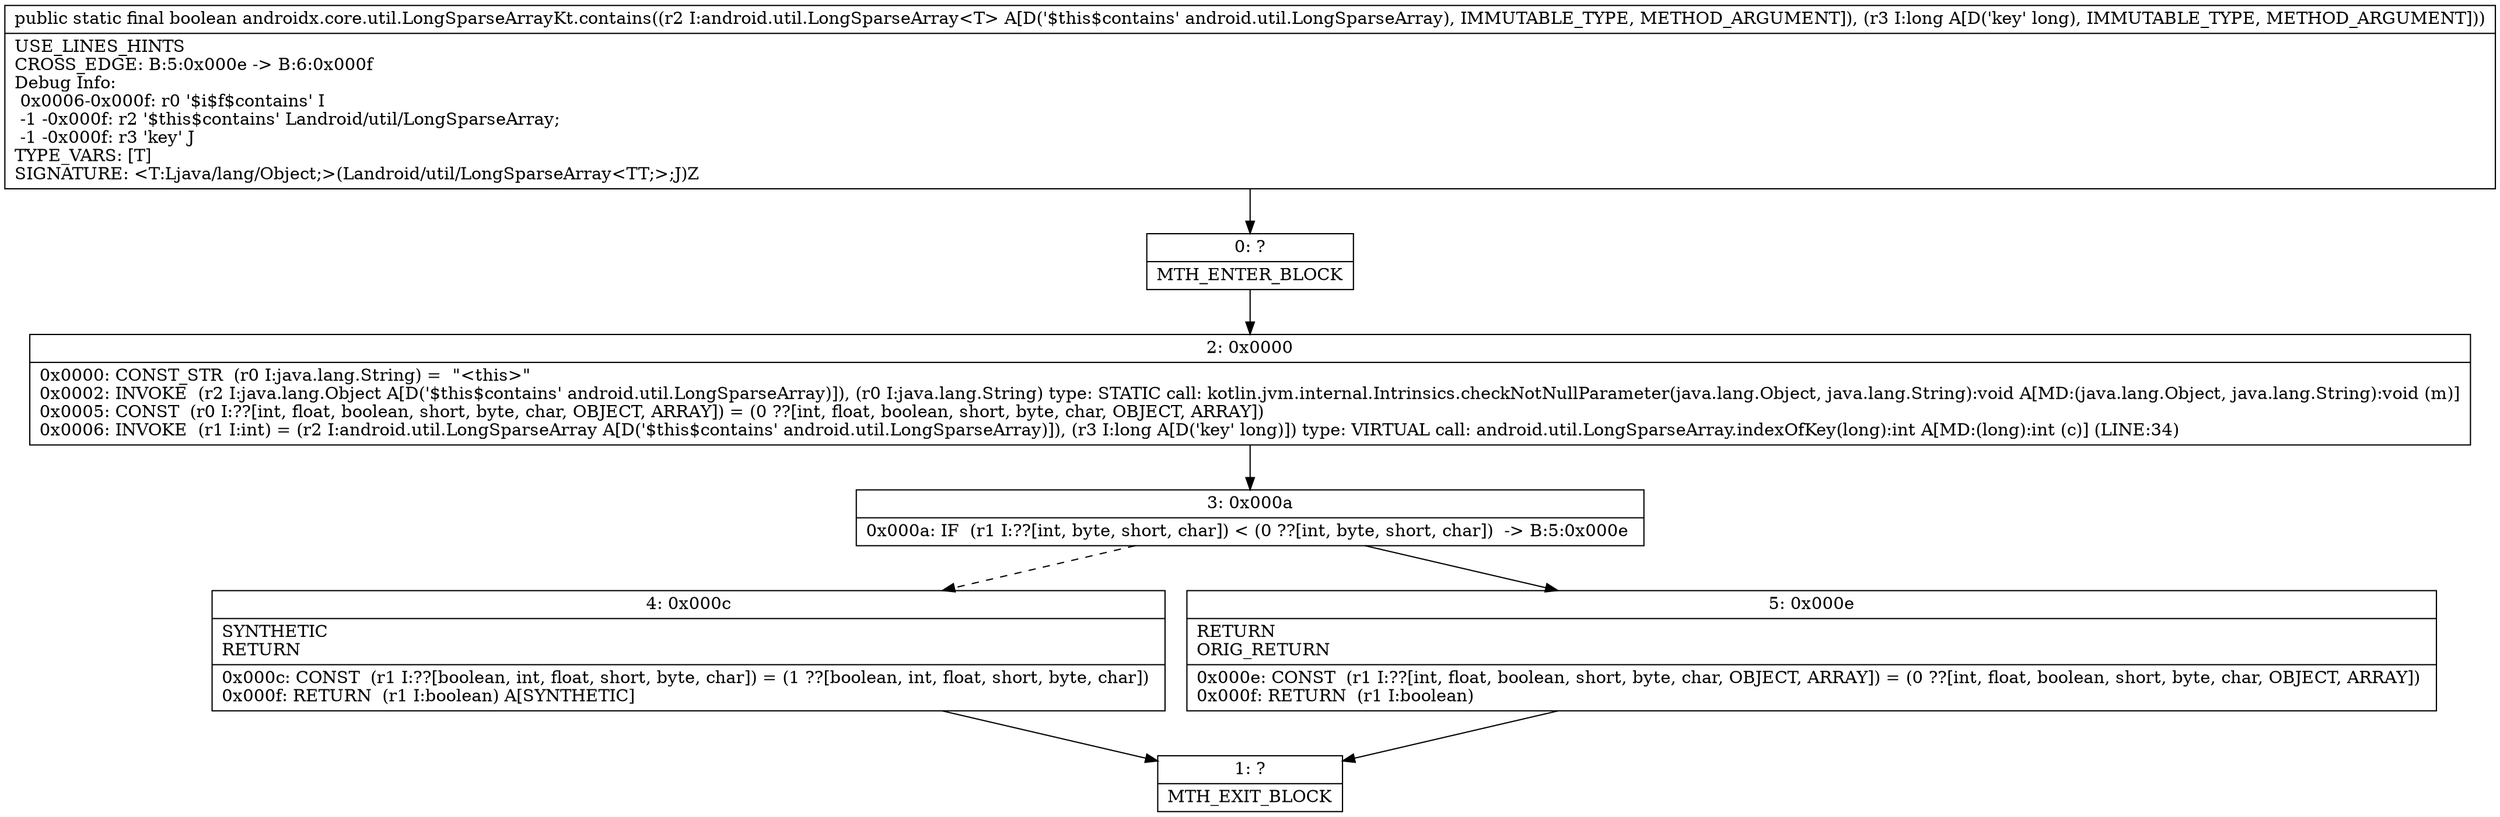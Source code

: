 digraph "CFG forandroidx.core.util.LongSparseArrayKt.contains(Landroid\/util\/LongSparseArray;J)Z" {
Node_0 [shape=record,label="{0\:\ ?|MTH_ENTER_BLOCK\l}"];
Node_2 [shape=record,label="{2\:\ 0x0000|0x0000: CONST_STR  (r0 I:java.lang.String) =  \"\<this\>\" \l0x0002: INVOKE  (r2 I:java.lang.Object A[D('$this$contains' android.util.LongSparseArray)]), (r0 I:java.lang.String) type: STATIC call: kotlin.jvm.internal.Intrinsics.checkNotNullParameter(java.lang.Object, java.lang.String):void A[MD:(java.lang.Object, java.lang.String):void (m)]\l0x0005: CONST  (r0 I:??[int, float, boolean, short, byte, char, OBJECT, ARRAY]) = (0 ??[int, float, boolean, short, byte, char, OBJECT, ARRAY]) \l0x0006: INVOKE  (r1 I:int) = (r2 I:android.util.LongSparseArray A[D('$this$contains' android.util.LongSparseArray)]), (r3 I:long A[D('key' long)]) type: VIRTUAL call: android.util.LongSparseArray.indexOfKey(long):int A[MD:(long):int (c)] (LINE:34)\l}"];
Node_3 [shape=record,label="{3\:\ 0x000a|0x000a: IF  (r1 I:??[int, byte, short, char]) \< (0 ??[int, byte, short, char])  \-\> B:5:0x000e \l}"];
Node_4 [shape=record,label="{4\:\ 0x000c|SYNTHETIC\lRETURN\l|0x000c: CONST  (r1 I:??[boolean, int, float, short, byte, char]) = (1 ??[boolean, int, float, short, byte, char]) \l0x000f: RETURN  (r1 I:boolean) A[SYNTHETIC]\l}"];
Node_1 [shape=record,label="{1\:\ ?|MTH_EXIT_BLOCK\l}"];
Node_5 [shape=record,label="{5\:\ 0x000e|RETURN\lORIG_RETURN\l|0x000e: CONST  (r1 I:??[int, float, boolean, short, byte, char, OBJECT, ARRAY]) = (0 ??[int, float, boolean, short, byte, char, OBJECT, ARRAY]) \l0x000f: RETURN  (r1 I:boolean) \l}"];
MethodNode[shape=record,label="{public static final boolean androidx.core.util.LongSparseArrayKt.contains((r2 I:android.util.LongSparseArray\<T\> A[D('$this$contains' android.util.LongSparseArray), IMMUTABLE_TYPE, METHOD_ARGUMENT]), (r3 I:long A[D('key' long), IMMUTABLE_TYPE, METHOD_ARGUMENT]))  | USE_LINES_HINTS\lCROSS_EDGE: B:5:0x000e \-\> B:6:0x000f\lDebug Info:\l  0x0006\-0x000f: r0 '$i$f$contains' I\l  \-1 \-0x000f: r2 '$this$contains' Landroid\/util\/LongSparseArray;\l  \-1 \-0x000f: r3 'key' J\lTYPE_VARS: [T]\lSIGNATURE: \<T:Ljava\/lang\/Object;\>(Landroid\/util\/LongSparseArray\<TT;\>;J)Z\l}"];
MethodNode -> Node_0;Node_0 -> Node_2;
Node_2 -> Node_3;
Node_3 -> Node_4[style=dashed];
Node_3 -> Node_5;
Node_4 -> Node_1;
Node_5 -> Node_1;
}

